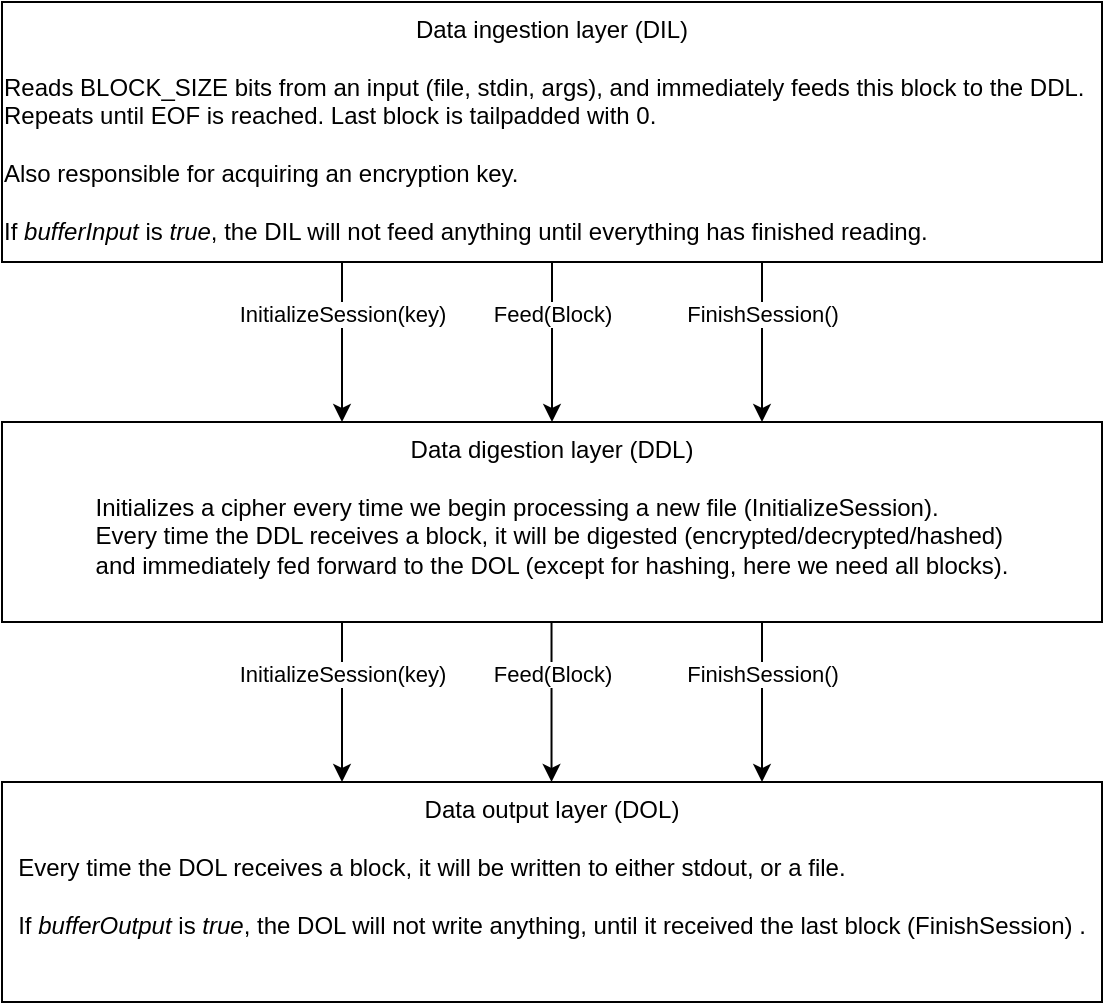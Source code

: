 <mxfile version="18.0.6"><diagram id="ngb83caThQZh03zxjPih" name="Page-1"><mxGraphModel dx="1590" dy="859" grid="1" gridSize="10" guides="1" tooltips="1" connect="1" arrows="1" fold="1" page="1" pageScale="1" pageWidth="850" pageHeight="1100" math="0" shadow="0"><root><mxCell id="0"/><mxCell id="1" parent="0"/><mxCell id="jmJHZ5sSC1XyI2MfrKJ5-1" value="&lt;div&gt;Data ingestion layer (DIL)&lt;br&gt;&lt;/div&gt;&lt;div align=&quot;left&quot;&gt;&lt;br&gt;&lt;/div&gt;&lt;div align=&quot;left&quot;&gt;Reads BLOCK_SIZE bits from an input (file, stdin, args), and immediately feeds this block to the DDL. Repeats until EOF is reached. Last block is tailpadded with 0.&lt;br&gt;&lt;/div&gt;&lt;div align=&quot;left&quot;&gt;&lt;br&gt;&lt;/div&gt;&lt;div align=&quot;left&quot;&gt;Also responsible for acquiring an encryption key.&lt;br&gt;&lt;/div&gt;&lt;div align=&quot;left&quot;&gt;&lt;br&gt;&lt;/div&gt;&lt;div align=&quot;left&quot;&gt;If &lt;i&gt;bufferInput&lt;/i&gt; is &lt;i&gt;true&lt;/i&gt;, the DIL will not feed anything until everything has finished reading.&lt;br&gt;&lt;/div&gt;&lt;div&gt;&lt;br&gt;&lt;/div&gt;" style="rounded=0;whiteSpace=wrap;html=1;verticalAlign=top;" vertex="1" parent="1"><mxGeometry x="140" y="160" width="550" height="130" as="geometry"/></mxCell><mxCell id="jmJHZ5sSC1XyI2MfrKJ5-3" value="&lt;div&gt;Data digestion layer (DDL)&lt;/div&gt;&lt;div&gt;&lt;br&gt;&lt;/div&gt;&lt;div align=&quot;left&quot;&gt;Initializes a cipher every time we begin processing a new file (InitializeSession).&lt;/div&gt;&lt;div align=&quot;left&quot;&gt;Every time the DDL receives a block, it will be digested (encrypted/decrypted/hashed)&lt;/div&gt;&lt;div align=&quot;left&quot;&gt;and immediately fed forward to the DOL (except for hashing, here we need all blocks).&lt;br&gt;&lt;/div&gt;&lt;div align=&quot;left&quot;&gt;&lt;br&gt;&lt;/div&gt;" style="rounded=0;whiteSpace=wrap;html=1;verticalAlign=top;" vertex="1" parent="1"><mxGeometry x="140" y="370" width="550" height="100" as="geometry"/></mxCell><mxCell id="jmJHZ5sSC1XyI2MfrKJ5-4" value="&lt;div&gt;Data output layer (DOL)&lt;/div&gt;&lt;div&gt;&lt;br&gt;&lt;/div&gt;&lt;div align=&quot;left&quot;&gt;Every time the DOL receives a block, it will be written to either stdout, or a file.&lt;/div&gt;&lt;div align=&quot;left&quot;&gt;&lt;br&gt;&lt;/div&gt;&lt;div align=&quot;left&quot;&gt;If &lt;i&gt;bufferOutput&lt;/i&gt; is &lt;i&gt;true&lt;/i&gt;, the DOL will not write anything, until it received the last block (FinishSession) .&lt;/div&gt;" style="rounded=0;whiteSpace=wrap;html=1;verticalAlign=top;" vertex="1" parent="1"><mxGeometry x="140" y="550" width="550" height="110" as="geometry"/></mxCell><mxCell id="jmJHZ5sSC1XyI2MfrKJ5-5" value="" style="endArrow=classic;html=1;rounded=0;exitX=0.5;exitY=1;exitDx=0;exitDy=0;" edge="1" parent="1" source="jmJHZ5sSC1XyI2MfrKJ5-1" target="jmJHZ5sSC1XyI2MfrKJ5-3"><mxGeometry width="50" height="50" relative="1" as="geometry"><mxPoint x="380" y="330" as="sourcePoint"/><mxPoint x="340" y="520" as="targetPoint"/></mxGeometry></mxCell><mxCell id="jmJHZ5sSC1XyI2MfrKJ5-6" value="Feed(Block)" style="edgeLabel;html=1;align=center;verticalAlign=middle;resizable=0;points=[];" vertex="1" connectable="0" parent="jmJHZ5sSC1XyI2MfrKJ5-5"><mxGeometry x="-0.356" relative="1" as="geometry"><mxPoint as="offset"/></mxGeometry></mxCell><mxCell id="jmJHZ5sSC1XyI2MfrKJ5-7" value="" style="endArrow=classic;html=1;rounded=0;exitX=0.5;exitY=1;exitDx=0;exitDy=0;" edge="1" parent="1"><mxGeometry width="50" height="50" relative="1" as="geometry"><mxPoint x="310" y="290" as="sourcePoint"/><mxPoint x="310" y="370" as="targetPoint"/><Array as="points"><mxPoint x="310" y="330"/></Array></mxGeometry></mxCell><mxCell id="jmJHZ5sSC1XyI2MfrKJ5-8" value="InitializeSession(key)" style="edgeLabel;html=1;align=center;verticalAlign=middle;resizable=0;points=[];" vertex="1" connectable="0" parent="jmJHZ5sSC1XyI2MfrKJ5-7"><mxGeometry x="-0.356" relative="1" as="geometry"><mxPoint as="offset"/></mxGeometry></mxCell><mxCell id="jmJHZ5sSC1XyI2MfrKJ5-9" value="" style="endArrow=classic;html=1;rounded=0;exitX=0.5;exitY=1;exitDx=0;exitDy=0;" edge="1" parent="1"><mxGeometry width="50" height="50" relative="1" as="geometry"><mxPoint x="520" y="290" as="sourcePoint"/><mxPoint x="520" y="370" as="targetPoint"/><Array as="points"><mxPoint x="520" y="330"/></Array></mxGeometry></mxCell><mxCell id="jmJHZ5sSC1XyI2MfrKJ5-10" value="FinishSession()" style="edgeLabel;html=1;align=center;verticalAlign=middle;resizable=0;points=[];" vertex="1" connectable="0" parent="jmJHZ5sSC1XyI2MfrKJ5-9"><mxGeometry x="-0.356" relative="1" as="geometry"><mxPoint as="offset"/></mxGeometry></mxCell><mxCell id="jmJHZ5sSC1XyI2MfrKJ5-13" value="" style="endArrow=classic;html=1;rounded=0;exitX=0.5;exitY=1;exitDx=0;exitDy=0;" edge="1" parent="1"><mxGeometry width="50" height="50" relative="1" as="geometry"><mxPoint x="414.76" y="470" as="sourcePoint"/><mxPoint x="414.76" y="550" as="targetPoint"/></mxGeometry></mxCell><mxCell id="jmJHZ5sSC1XyI2MfrKJ5-14" value="Feed(Block)" style="edgeLabel;html=1;align=center;verticalAlign=middle;resizable=0;points=[];" vertex="1" connectable="0" parent="jmJHZ5sSC1XyI2MfrKJ5-13"><mxGeometry x="-0.356" relative="1" as="geometry"><mxPoint as="offset"/></mxGeometry></mxCell><mxCell id="jmJHZ5sSC1XyI2MfrKJ5-15" value="" style="endArrow=classic;html=1;rounded=0;exitX=0.5;exitY=1;exitDx=0;exitDy=0;" edge="1" parent="1"><mxGeometry width="50" height="50" relative="1" as="geometry"><mxPoint x="310" y="470" as="sourcePoint"/><mxPoint x="310" y="550" as="targetPoint"/><Array as="points"><mxPoint x="310" y="510"/></Array></mxGeometry></mxCell><mxCell id="jmJHZ5sSC1XyI2MfrKJ5-16" value="InitializeSession(key)" style="edgeLabel;html=1;align=center;verticalAlign=middle;resizable=0;points=[];" vertex="1" connectable="0" parent="jmJHZ5sSC1XyI2MfrKJ5-15"><mxGeometry x="-0.356" relative="1" as="geometry"><mxPoint as="offset"/></mxGeometry></mxCell><mxCell id="jmJHZ5sSC1XyI2MfrKJ5-17" value="" style="endArrow=classic;html=1;rounded=0;exitX=0.5;exitY=1;exitDx=0;exitDy=0;" edge="1" parent="1"><mxGeometry width="50" height="50" relative="1" as="geometry"><mxPoint x="520" y="470" as="sourcePoint"/><mxPoint x="520" y="550" as="targetPoint"/><Array as="points"><mxPoint x="520" y="510"/></Array></mxGeometry></mxCell><mxCell id="jmJHZ5sSC1XyI2MfrKJ5-18" value="FinishSession()" style="edgeLabel;html=1;align=center;verticalAlign=middle;resizable=0;points=[];" vertex="1" connectable="0" parent="jmJHZ5sSC1XyI2MfrKJ5-17"><mxGeometry x="-0.356" relative="1" as="geometry"><mxPoint as="offset"/></mxGeometry></mxCell></root></mxGraphModel></diagram></mxfile>